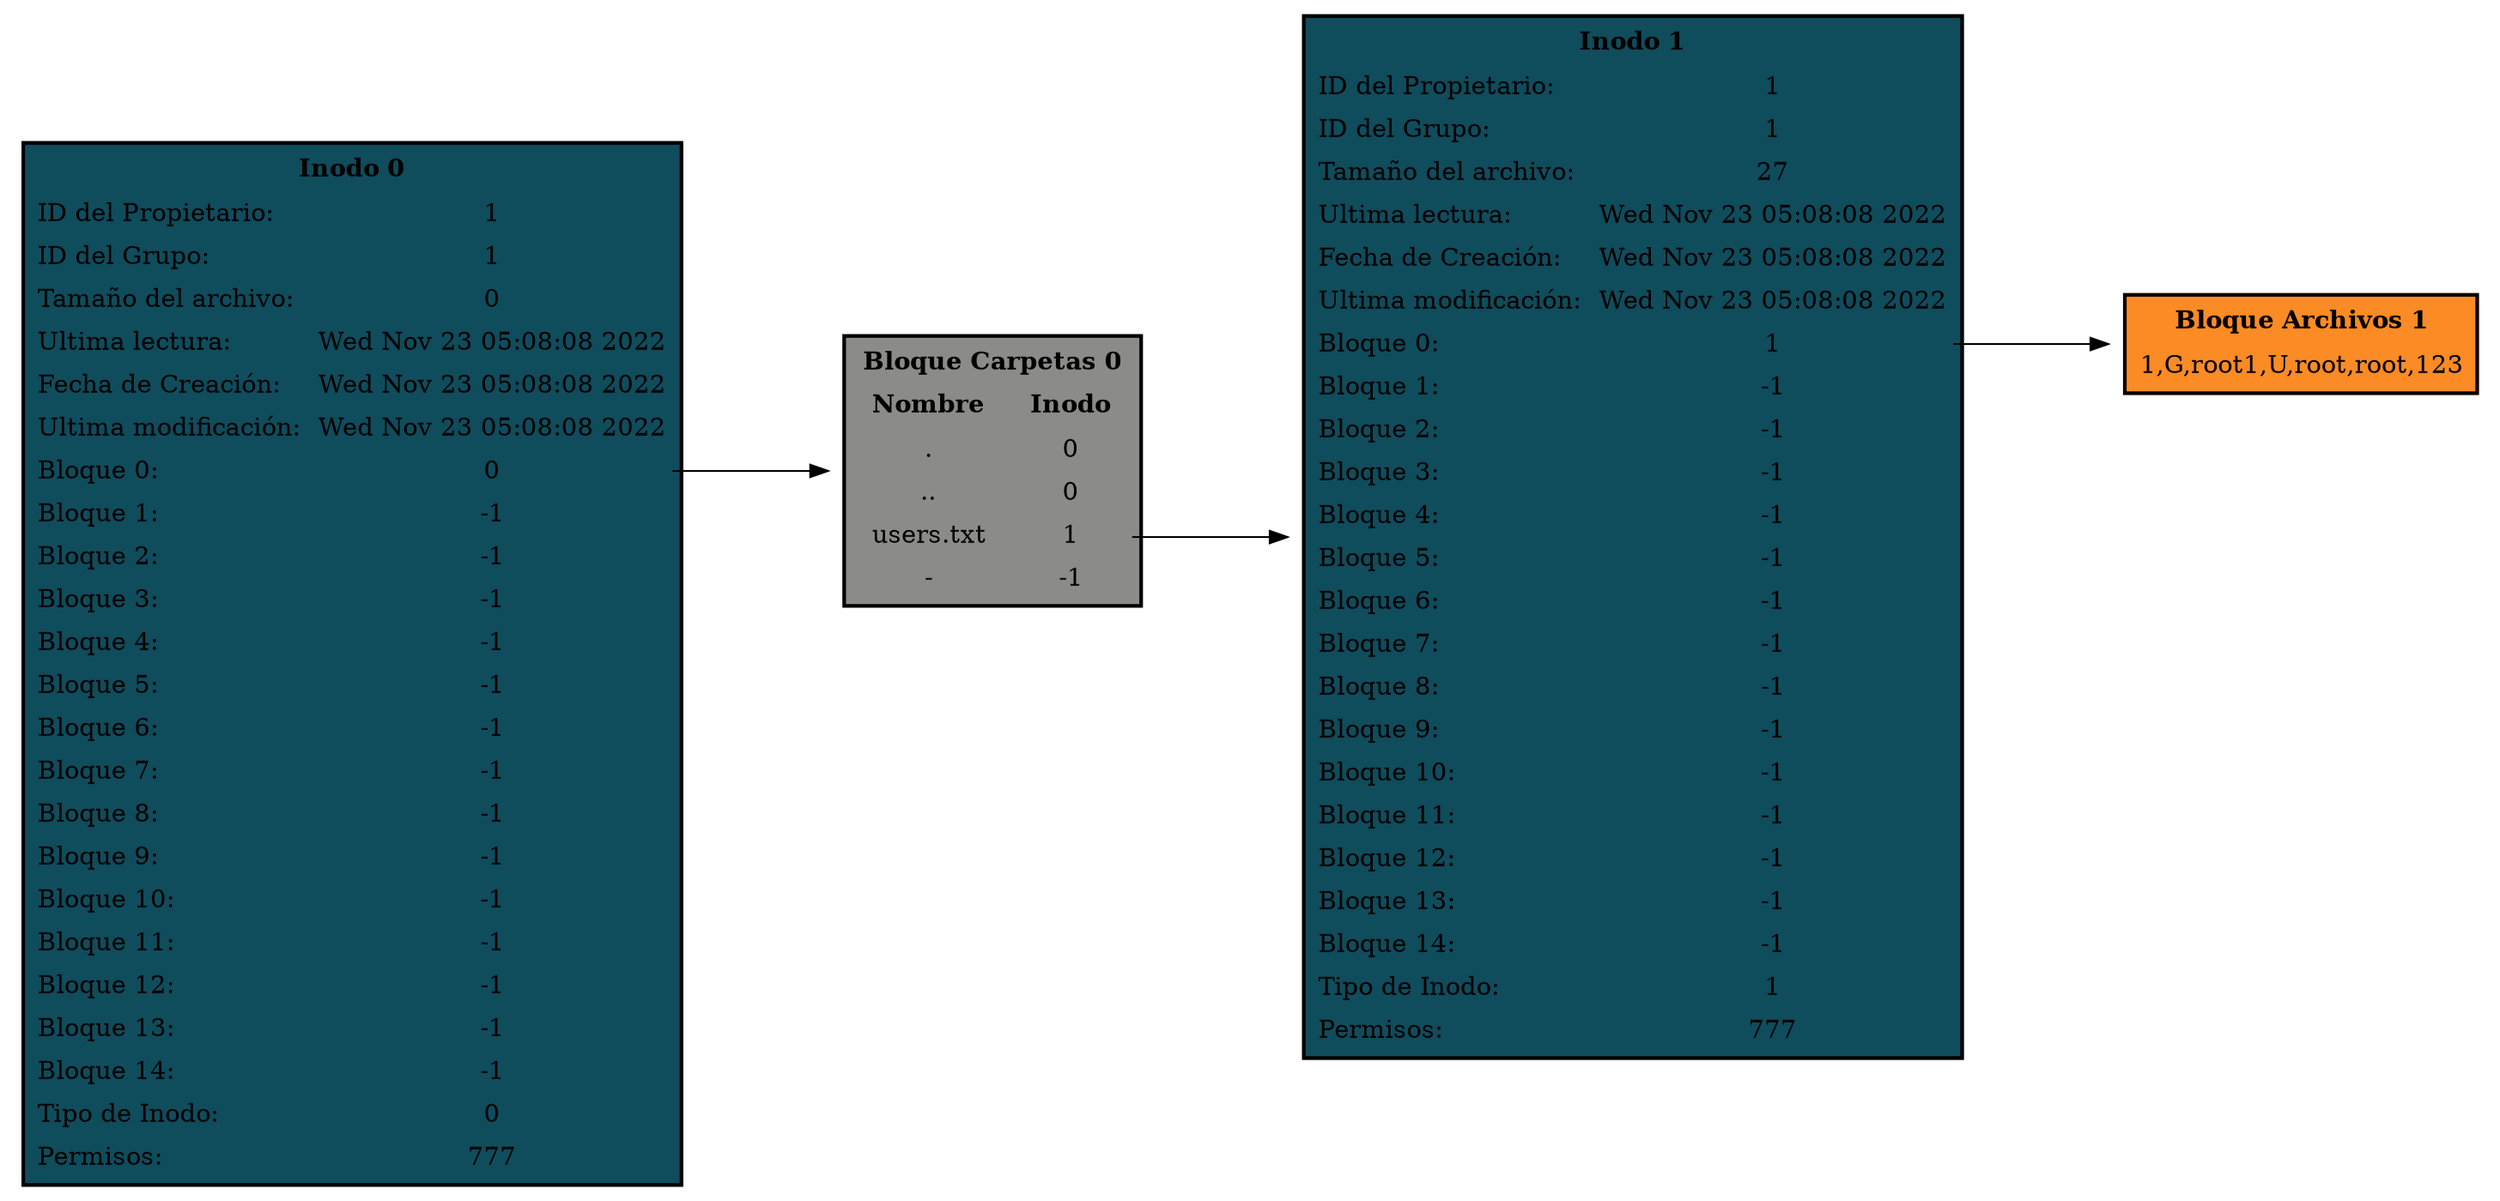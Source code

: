 digraph G { 
 rankdir = LR; node[shape = plaintext];
INODO0[ label = <<TABLE BORDER='2' CELLBORDER='0' CELLSPACING='5' BGCOLOR='#0f4c5c'>
<TR><TD colspan ='2' ><b>Inodo 0</b></TD></TR>
<TR><TD Align='left'>ID del Propietario:</TD><TD>1</TD></TR><TR><TD Align='left'>ID del Grupo:</TD><TD>1</TD></TR><TR><TD Align='left'>Tamaño del archivo:</TD><TD>0</TD></TR><TR><TD Align='left'>Ultima lectura:</TD><TD>Wed Nov 23 05:08:08 2022
</TD></TR><TR><TD Align='left'>Fecha de Creación:</TD><TD>Wed Nov 23 05:08:08 2022
</TD></TR><TR><TD Align='left'>Ultima modificación:</TD><TD>Wed Nov 23 05:08:08 2022
</TD></TR><TR><TD Align='left'>Bloque 0:</TD><TD PORT='P0'>0</TD></TR><TR><TD Align='left'>Bloque 1:</TD><TD PORT='P1'>-1</TD></TR><TR><TD Align='left'>Bloque 2:</TD><TD PORT='P2'>-1</TD></TR><TR><TD Align='left'>Bloque 3:</TD><TD PORT='P3'>-1</TD></TR><TR><TD Align='left'>Bloque 4:</TD><TD PORT='P4'>-1</TD></TR><TR><TD Align='left'>Bloque 5:</TD><TD PORT='P5'>-1</TD></TR><TR><TD Align='left'>Bloque 6:</TD><TD PORT='P6'>-1</TD></TR><TR><TD Align='left'>Bloque 7:</TD><TD PORT='P7'>-1</TD></TR><TR><TD Align='left'>Bloque 8:</TD><TD PORT='P8'>-1</TD></TR><TR><TD Align='left'>Bloque 9:</TD><TD PORT='P9'>-1</TD></TR><TR><TD Align='left'>Bloque 10:</TD><TD PORT='P10'>-1</TD></TR><TR><TD Align='left'>Bloque 11:</TD><TD PORT='P11'>-1</TD></TR><TR><TD Align='left'>Bloque 12:</TD><TD PORT='P12'>-1</TD></TR><TR><TD Align='left'>Bloque 13:</TD><TD PORT='P13'>-1</TD></TR><TR><TD Align='left'>Bloque 14:</TD><TD PORT='P14'>-1</TD></TR><TR><TD Align='left'>Tipo de Inodo:</TD><TD>0</TD></TR><TR><TD Align='left'>Permisos:</TD><TD>777</TD></TR></TABLE>>];
BLOQUE0[ label = <<TABLE BORDER='2' CELLBORDER='0' CELLSPACING='5' BGCOLOR='#8b8c89'>
<TR><TD colspan ='2' ><b>Bloque Carpetas 0</b></TD></TR>
<TR><TD><b>Nombre</b></TD><TD><b>Inodo</b></TD></TR><TR><TD>.</TD><TD PORT='P0'>0</TD></TR><TR><TD>..</TD><TD PORT='P1'>0</TD></TR><TR><TD>users.txt</TD><TD PORT='P2'>1</TD></TR><TR><TD>-</TD><TD PORT='P3'>-1</TD></TR></TABLE>>];
INODO0:P0->BLOQUE0[minlen = 2];
INODO1[ label = <<TABLE BORDER='2' CELLBORDER='0' CELLSPACING='5' BGCOLOR='#0f4c5c'>
<TR><TD colspan ='2' ><b>Inodo 1</b></TD></TR>
<TR><TD Align='left'>ID del Propietario:</TD><TD>1</TD></TR><TR><TD Align='left'>ID del Grupo:</TD><TD>1</TD></TR><TR><TD Align='left'>Tamaño del archivo:</TD><TD>27</TD></TR><TR><TD Align='left'>Ultima lectura:</TD><TD>Wed Nov 23 05:08:08 2022
</TD></TR><TR><TD Align='left'>Fecha de Creación:</TD><TD>Wed Nov 23 05:08:08 2022
</TD></TR><TR><TD Align='left'>Ultima modificación:</TD><TD>Wed Nov 23 05:08:08 2022
</TD></TR><TR><TD Align='left'>Bloque 0:</TD><TD PORT='P0'>1</TD></TR><TR><TD Align='left'>Bloque 1:</TD><TD PORT='P1'>-1</TD></TR><TR><TD Align='left'>Bloque 2:</TD><TD PORT='P2'>-1</TD></TR><TR><TD Align='left'>Bloque 3:</TD><TD PORT='P3'>-1</TD></TR><TR><TD Align='left'>Bloque 4:</TD><TD PORT='P4'>-1</TD></TR><TR><TD Align='left'>Bloque 5:</TD><TD PORT='P5'>-1</TD></TR><TR><TD Align='left'>Bloque 6:</TD><TD PORT='P6'>-1</TD></TR><TR><TD Align='left'>Bloque 7:</TD><TD PORT='P7'>-1</TD></TR><TR><TD Align='left'>Bloque 8:</TD><TD PORT='P8'>-1</TD></TR><TR><TD Align='left'>Bloque 9:</TD><TD PORT='P9'>-1</TD></TR><TR><TD Align='left'>Bloque 10:</TD><TD PORT='P10'>-1</TD></TR><TR><TD Align='left'>Bloque 11:</TD><TD PORT='P11'>-1</TD></TR><TR><TD Align='left'>Bloque 12:</TD><TD PORT='P12'>-1</TD></TR><TR><TD Align='left'>Bloque 13:</TD><TD PORT='P13'>-1</TD></TR><TR><TD Align='left'>Bloque 14:</TD><TD PORT='P14'>-1</TD></TR><TR><TD Align='left'>Tipo de Inodo:</TD><TD>1</TD></TR><TR><TD Align='left'>Permisos:</TD><TD>777</TD></TR></TABLE>>];
BLOQUE0:P2->INODO1[minlen = 2];
BLOQUE1[ label = <<TABLE BORDER='2' CELLBORDER='0' CELLSPACING='5' BGCOLOR='#fb8b24'>
<TR><TD><b>Bloque Archivos 1</b></TD></TR>
<TR><TD>1,G,root
1,U,root,root,123
</TD></TR></TABLE>>];
INODO1:P0->BLOQUE1[minlen = 2];
}
